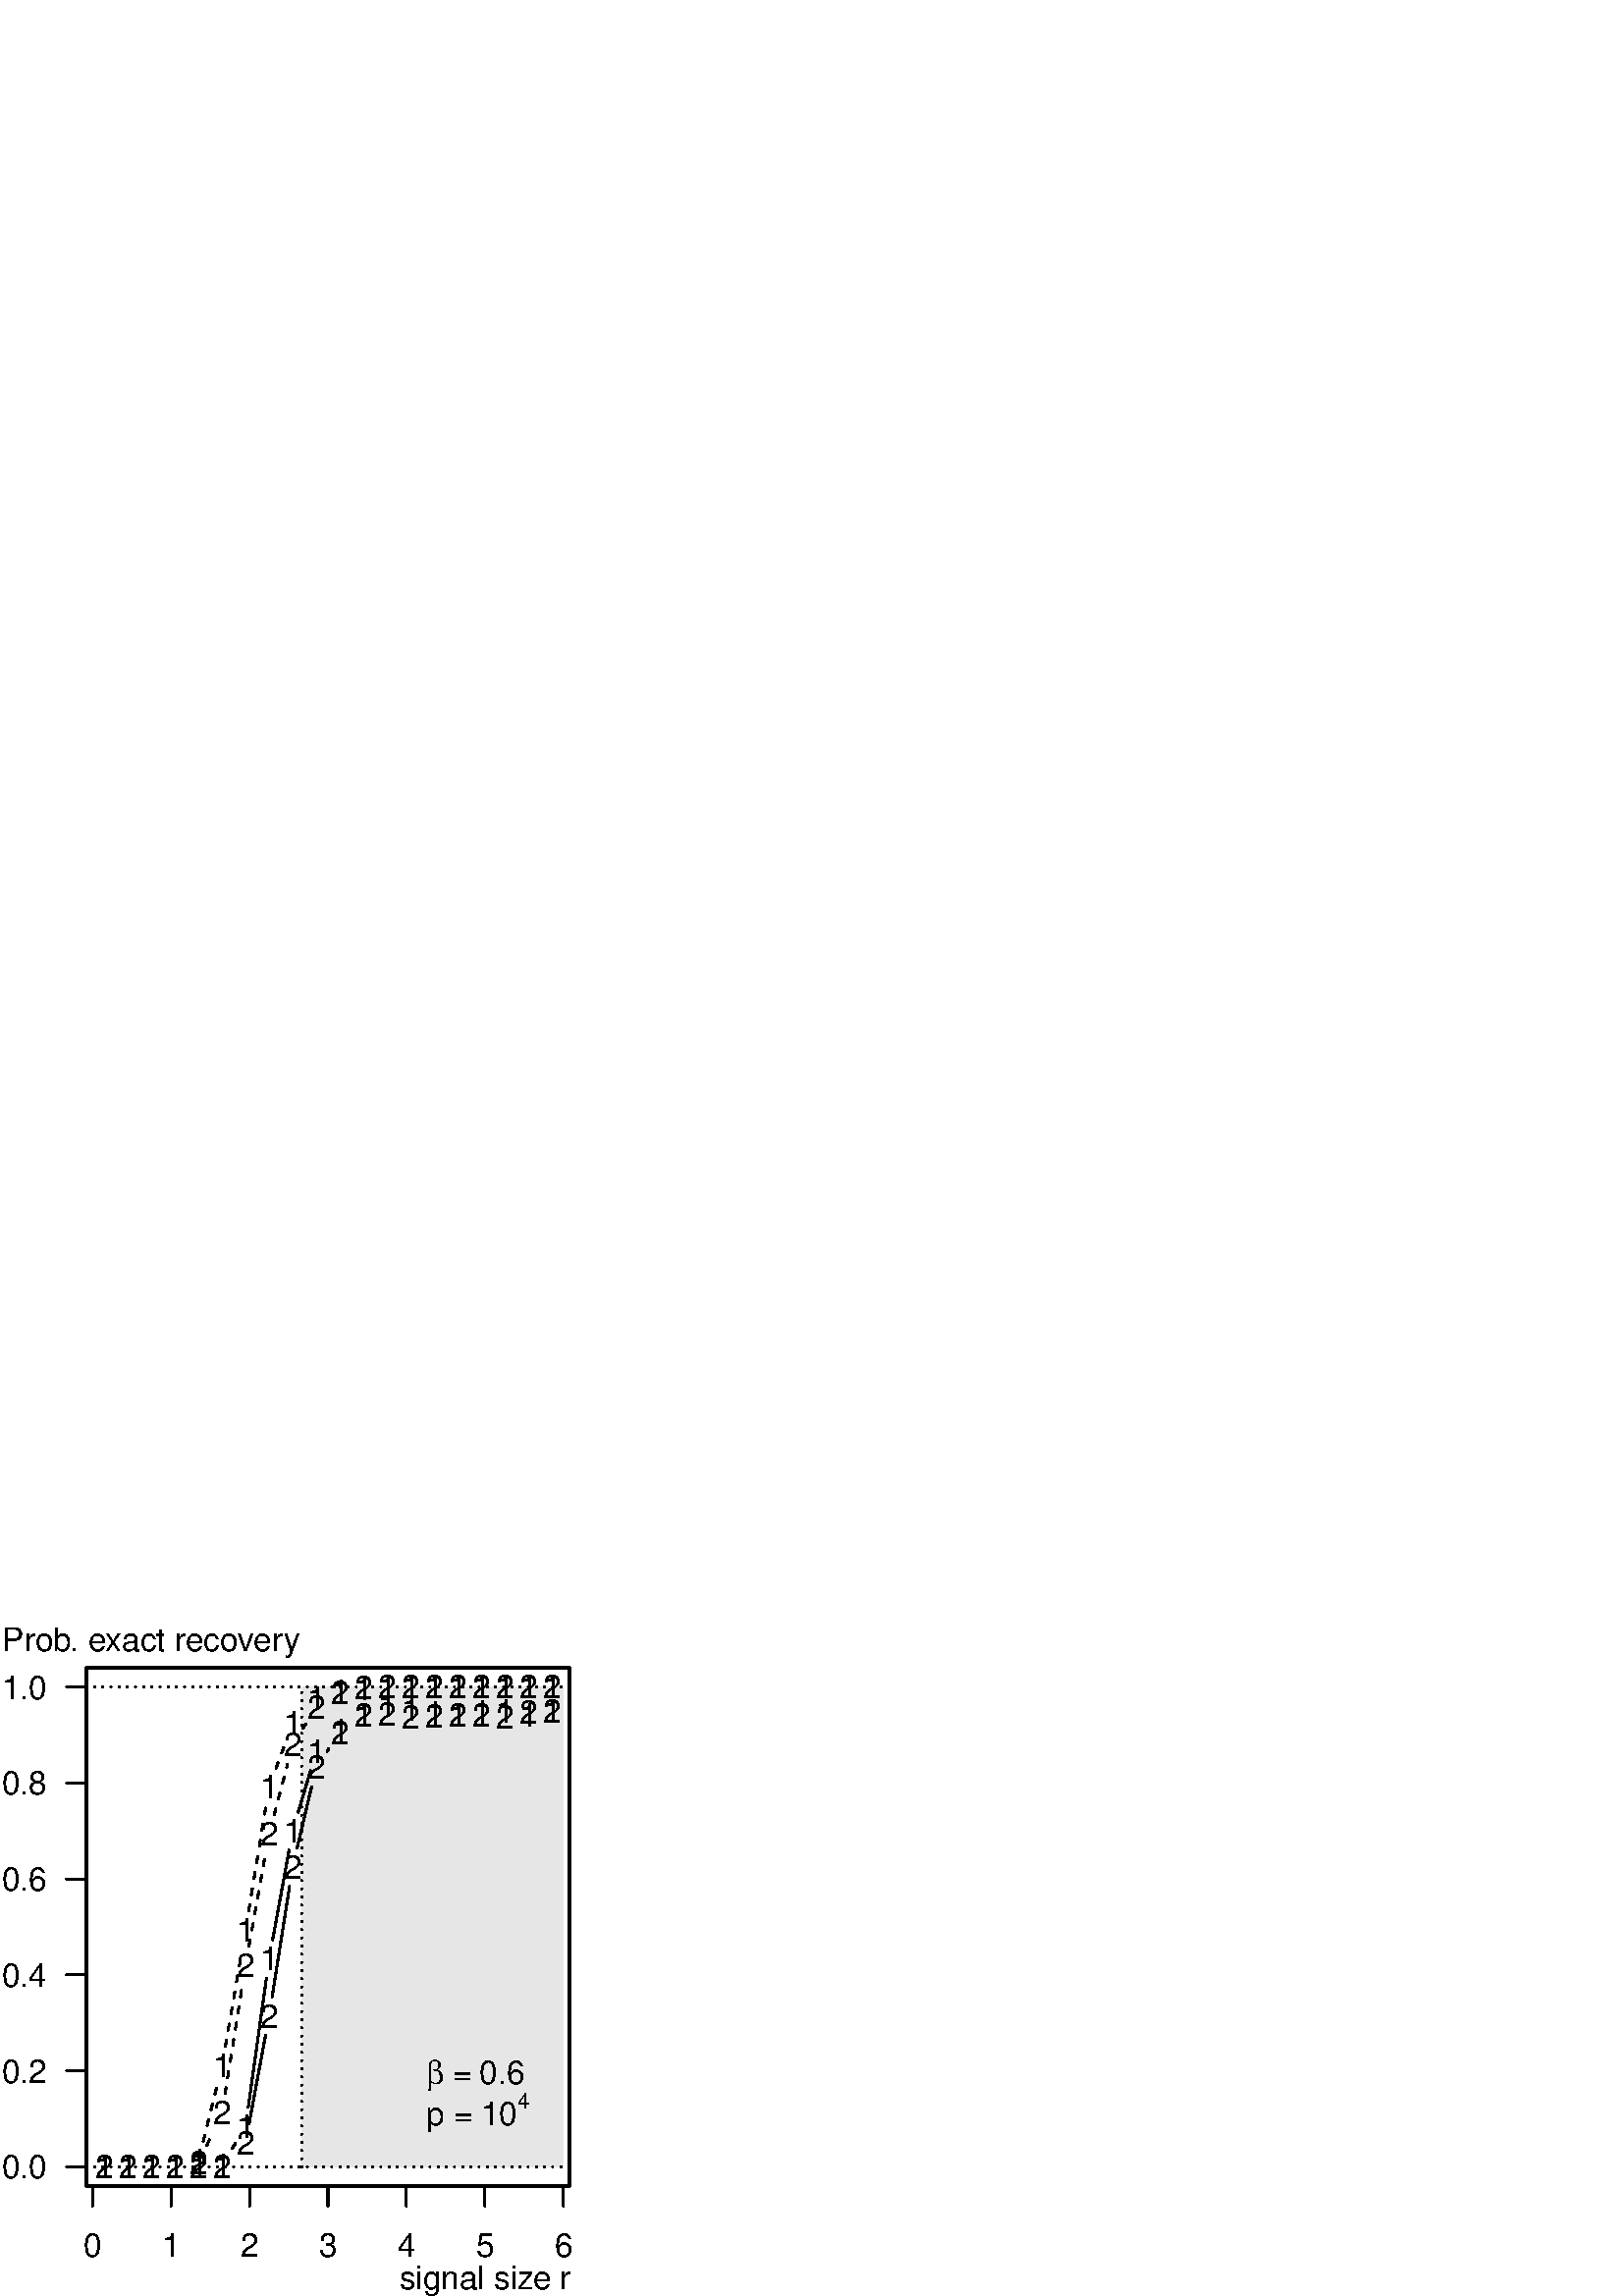 %!PS-Adobe-3.0 EPSF-3.0
%%DocumentNeededResources: font Helvetica
%%+ font Helvetica-Bold
%%+ font Helvetica-Oblique
%%+ font Helvetica-BoldOblique
%%+ font Symbol
%%Pages: (atend)
%%BoundingBox: 0 0 216 252
%%EndComments
%%BeginProlog
/bp  { gs sRGB gs } def
% begin .ps.prolog
/gs  { gsave } bind def
/gr  { grestore } bind def
/ep  { showpage gr gr } bind def
/m   { moveto } bind def
/l  { rlineto } bind def
/np  { newpath } bind def
/cp  { closepath } bind def
/f   { fill } bind def
/o   { stroke } bind def
/c   { newpath 0 360 arc } bind def
/r   { 4 2 roll moveto 1 copy 3 -1 roll exch 0 exch rlineto 0 rlineto -1 mul 0 exch rlineto closepath } bind def
/p1  { stroke } bind def
/p2  { gsave bg fill grestore newpath } bind def
/p3  { gsave bg fill grestore stroke } bind def
/p6  { gsave bg eofill grestore newpath } bind def
/p7  { gsave bg eofill grestore stroke } bind def
/t   { 5 -2 roll moveto gsave rotate
       1 index stringwidth pop
       mul neg 0 rmoveto show grestore } bind def
/ta  { 4 -2 roll moveto gsave rotate show } bind def
/tb  { 2 -1 roll 0 rmoveto show } bind def
/cl  { grestore gsave newpath 3 index 3 index moveto 1 index
       4 -1 roll lineto  exch 1 index lineto lineto
       closepath clip newpath } bind def
/rgb { setrgbcolor } bind def
/s   { scalefont setfont } bind def
% end   .ps.prolog
/sRGB { [ /CIEBasedABC
          << /DecodeLMN
               [ { dup 0.039 le
                        {12.923 div}
                        {0.055 add 1.055 div 2.4 exp }
                     ifelse
                 } bind dup dup
               ]
             /MatrixLMN [0.412 0.213 0.019
                         0.358 0.715 0.119
                         0.18 0.072 0.95]
             /WhitePoint [0.951 1.0 1.089]
           >>
         ] setcolorspace } bind def
/srgb { setcolor } bind def
%%IncludeResource: font Helvetica
/Helvetica findfont
dup length dict begin
  {1 index /FID ne {def} {pop pop} ifelse} forall
  /Encoding ISOLatin1Encoding def
  currentdict
  end
/Font1 exch definefont pop
%%IncludeResource: font Helvetica-Bold
/Helvetica-Bold findfont
dup length dict begin
  {1 index /FID ne {def} {pop pop} ifelse} forall
  /Encoding ISOLatin1Encoding def
  currentdict
  end
/Font2 exch definefont pop
%%IncludeResource: font Helvetica-Oblique
/Helvetica-Oblique findfont
dup length dict begin
  {1 index /FID ne {def} {pop pop} ifelse} forall
  /Encoding ISOLatin1Encoding def
  currentdict
  end
/Font3 exch definefont pop
%%IncludeResource: font Helvetica-BoldOblique
/Helvetica-BoldOblique findfont
dup length dict begin
  {1 index /FID ne {def} {pop pop} ifelse} forall
  /Encoding ISOLatin1Encoding def
  currentdict
  end
/Font4 exch definefont pop
%%IncludeResource: font Symbol
/Symbol findfont
dup length dict begin
  {1 index /FID ne {def} {pop pop} ifelse} forall
  currentdict
  end
/Font5 exch definefont pop
%%EndProlog
%%Page: 1 1
bp
0.00 0.00 216.00 252.00 cl
0 0 0 srgb
0.75 setlinewidth
[] 0 setdash
1 setlinecap
1 setlinejoin
10.00 setmiterlimit
np
33.92 40.32 m
172.64 0 l
o
np
33.92 40.32 m
0 -7.20 l
o
np
62.70 40.32 m
0 -7.20 l
o
np
91.47 40.32 m
0 -7.20 l
o
np
120.24 40.32 m
0 -7.20 l
o
np
149.01 40.32 m
0 -7.20 l
o
np
177.78 40.32 m
0 -7.20 l
o
np
206.56 40.32 m
0 -7.20 l
o
/Font1 findfont 12 s
33.92 14.40 (0) .5 0 t
62.70 14.40 (1) .5 0 t
91.47 14.40 (2) .5 0 t
120.24 14.40 (3) .5 0 t
149.01 14.40 (4) .5 0 t
177.78 14.40 (5) .5 0 t
206.56 14.40 (6) .5 0 t
np
31.68 47.36 m
0 176.00 l
o
np
31.68 47.36 m
-7.20 0 l
o
np
31.68 82.56 m
-7.20 0 l
o
np
31.68 117.76 m
-7.20 0 l
o
np
31.68 152.96 m
-7.20 0 l
o
np
31.68 188.16 m
-7.20 0 l
o
np
31.68 223.36 m
-7.20 0 l
o
17.28 43.05 (0.0) 1 0 t
17.28 78.25 (0.2) 1 0 t
17.28 113.45 (0.4) 1 0 t
17.28 148.65 (0.6) 1 0 t
17.28 183.85 (0.8) 1 0 t
17.28 219.05 (1.0) 1 0 t
np
31.68 40.32 m
177.12 0 l
0 190.08 l
-177.12 0 l
0 -190.08 l
o
0.00 0.00 216.00 252.00 cl
31.68 40.32 208.80 230.40 cl
/bg { 0.902 0.902 0.902 srgb } def
np
 110.60 47.36 m
0 176.00 l
95.96 0 l
0 -176.00 l
cp p2
0 0 0 srgb
0.75 setlinewidth
[ 0.00 3.00] 0 setdash
1 setlinecap
1 setlinejoin
10.00 setmiterlimit
np
110.60 47.36 m
0 176.00 l
o
np
31.68 47.36 m
177.12 0 l
o
np
31.68 223.36 m
177.12 0 l
o
0.75 setlinewidth
[] 0 setdash
np
85.13 54.05 m
1.17 1.93 l
o
np
91.03 69.27 m
6.63 47.17 l
o
np
99.96 130.65 m
6.03 32.83 l
o
np
109.34 177.46 m
4.53 15.24 l
o
/Font1 findfont 12 s
38.24 43.14 (1) .5 0 t
46.87 43.14 (1) .5 0 t
55.50 43.14 (1) .5 0 t
64.13 43.14 (1) .5 0 t
72.77 43.14 (1) .5 0 t
81.40 43.67 (1) .5 0 t
90.03 57.93 (1) .5 0 t
98.66 119.35 (1) .5 0 t
107.29 166.34 (1) .5 0 t
115.92 195.38 (1) .5 0 t
124.56 202.95 (1) .5 0 t
133.19 208.93 (1) .5 0 t
141.82 212.45 (1) .5 0 t
150.45 211.05 (1) .5 0 t
159.08 209.46 (1) .5 0 t
167.71 208.76 (1) .5 0 t
176.35 209.99 (1) .5 0 t
184.98 210.17 (1) .5 0 t
193.61 208.93 (1) .5 0 t
202.24 210.17 (1) .5 0 t
0.75 setlinewidth
[ 2.25 3.75] 0 setdash
np
74.50 56.64 m
5.17 20.87 l
o
np
82.63 91.59 m
6.17 35.44 l
o
np
91.19 141.23 m
6.31 38.42 l
o
np
101.17 193.50 m
3.62 9.73 l
o
38.24 43.14 (1) .5 0 t
46.87 43.14 (1) .5 0 t
55.50 43.14 (1) .5 0 t
64.13 43.14 (1) .5 0 t
72.77 45.43 (1) .5 0 t
81.40 80.28 (1) .5 0 t
90.03 129.91 (1) .5 0 t
98.66 182.53 (1) .5 0 t
107.29 205.77 (1) .5 0 t
115.92 215.09 (1) .5 0 t
124.56 217.56 (1) .5 0 t
133.19 218.61 (1) .5 0 t
141.82 218.97 (1) .5 0 t
150.45 219.14 (1) .5 0 t
159.08 219.14 (1) .5 0 t
167.71 219.14 (1) .5 0 t
176.35 219.14 (1) .5 0 t
184.98 219.14 (1) .5 0 t
193.61 219.14 (1) .5 0 t
202.24 219.14 (1) .5 0 t
0.75 setlinewidth
[] 0 setdash
np
91.34 63.24 m
6.01 32.31 l
o
np
99.78 109.74 m
6.39 40.51 l
o
np
108.95 164.37 m
5.31 22.42 l
o
np
119.94 199.77 m
0.60 0.89 l
o
38.24 43.14 (2) .5 0 t
46.87 43.14 (2) .5 0 t
55.50 43.14 (2) .5 0 t
64.13 43.14 (2) .5 0 t
72.77 43.14 (2) .5 0 t
81.40 43.14 (2) .5 0 t
90.03 51.94 (2) .5 0 t
98.66 98.41 (2) .5 0 t
107.29 153.14 (2) .5 0 t
115.92 189.57 (2) .5 0 t
124.56 202.42 (2) .5 0 t
133.19 208.76 (2) .5 0 t
141.82 209.29 (2) .5 0 t
150.45 208.05 (2) .5 0 t
159.08 208.58 (2) .5 0 t
167.71 208.93 (2) .5 0 t
176.35 208.93 (2) .5 0 t
184.98 208.23 (2) .5 0 t
193.61 209.81 (2) .5 0 t
202.24 210.17 (2) .5 0 t
0.75 setlinewidth
[ 2.25 3.75] 0 setdash
np
75.84 55.28 m
2.49 5.28 l
o
np
82.53 74.18 m
6.37 39.99 l
o
np
91.30 128.37 m
6.09 34.05 l
o
np
100.51 176.46 m
4.94 18.64 l
o
np
111.09 208.18 m
1.04 1.67 l
o
38.24 43.14 (2) .5 0 t
46.87 43.14 (2) .5 0 t
55.50 43.14 (2) .5 0 t
64.13 43.14 (2) .5 0 t
72.77 44.55 (2) .5 0 t
81.40 62.85 (2) .5 0 t
90.03 117.06 (2) .5 0 t
98.66 165.29 (2) .5 0 t
107.29 197.85 (2) .5 0 t
115.92 211.75 (2) .5 0 t
124.56 217.21 (2) .5 0 t
133.19 218.79 (2) .5 0 t
141.82 219.14 (2) .5 0 t
150.45 219.14 (2) .5 0 t
159.08 219.14 (2) .5 0 t
167.71 219.14 (2) .5 0 t
176.35 219.14 (2) .5 0 t
184.98 219.14 (2) .5 0 t
193.61 219.14 (2) .5 0 t
202.24 219.14 (2) .5 0 t
0.00 0.00 216.00 252.00 cl
/Font1 findfont 12 s
0 0 0 srgb
146.37 2.64 (signal siz) 0 ta
-0.180 (e) tb gr
/Font5 findfont 12 s
202.20 2.64 ( ) 0 0 t
/Font1 findfont 12 s
205.20 2.64 (r) 0 0 t
0.84 236.65 (Prob) 0 ta
-0.480 (. e) tb
-0.360 (xact reco) tb
-0.180 (v) tb
-0.300 (er) tb
0.360 (y) tb gr
31.68 40.32 208.80 230.40 cl
/Font5 findfont 12 s
0 0 0 srgb
156.21 77.86 (b) 0 0 t
162.80 77.86 ( ) 0 0 t
/Font1 findfont 12 s
165.80 77.86 (=) 0 0 t
/Font5 findfont 12 s
172.81 77.86 ( ) 0 0 t
/Font1 findfont 12 s
175.81 77.86 (0.6) 0 0 t
156.21 62.75 (p =) 0 0 t
/Font5 findfont 12 s
173.23 62.75 ( ) 0 0 t
/Font1 findfont 12 s
176.23 62.75 (10) 0 0 t
/Font1 findfont 8 s
189.57 68.72 (4) 0 0 t
ep
%%Trailer
%%Pages: 1
%%EOF
